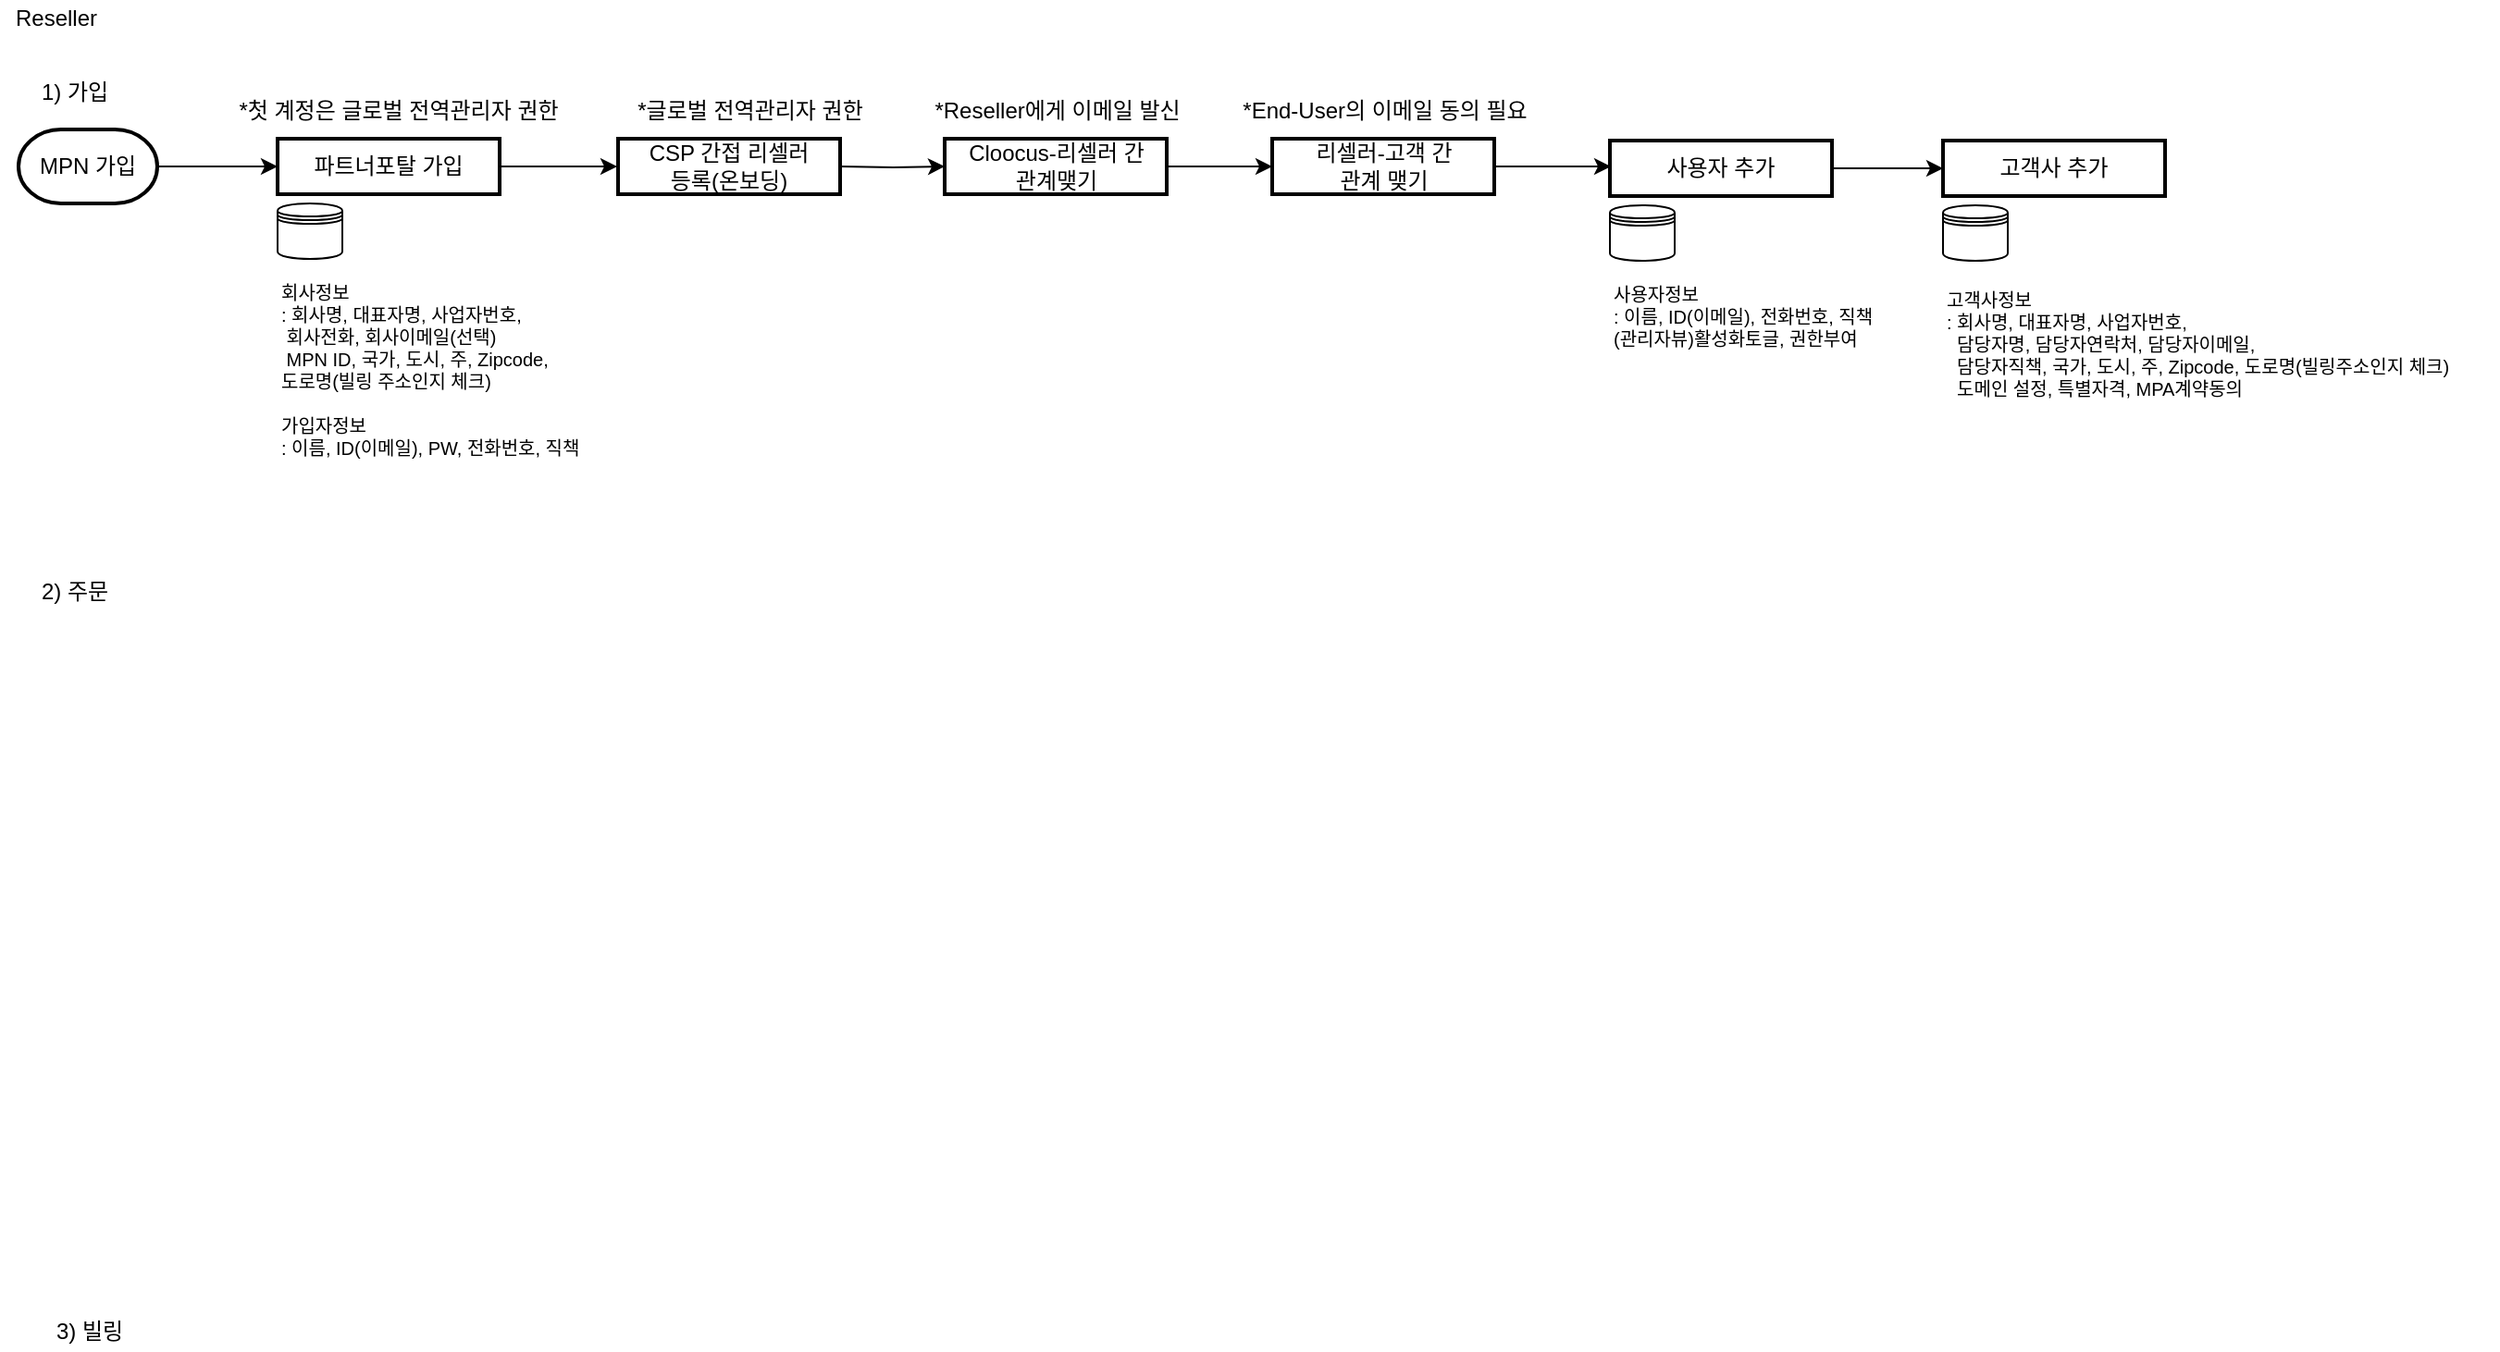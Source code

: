 <mxfile version="15.9.1" type="github">
  <diagram id="EBI2LygRZCxqeJW2eF5e" name="Page-1">
    <mxGraphModel dx="1422" dy="794" grid="1" gridSize="10" guides="1" tooltips="1" connect="1" arrows="1" fold="1" page="1" pageScale="1" pageWidth="827" pageHeight="1169" math="0" shadow="0">
      <root>
        <mxCell id="0" />
        <mxCell id="1" parent="0" />
        <mxCell id="jZ0jSoJBSHUuLXD9sUMY-5" value="Reseller" style="text;html=1;resizable=0;autosize=1;align=center;verticalAlign=middle;points=[];fillColor=none;strokeColor=none;rounded=0;" parent="1" vertex="1">
          <mxGeometry x="20" y="20" width="60" height="20" as="geometry" />
        </mxCell>
        <mxCell id="jZ0jSoJBSHUuLXD9sUMY-8" value="2) 주문" style="text;html=1;resizable=0;autosize=1;align=center;verticalAlign=middle;points=[];fillColor=none;strokeColor=none;rounded=0;" parent="1" vertex="1">
          <mxGeometry x="35" y="330" width="50" height="20" as="geometry" />
        </mxCell>
        <mxCell id="jZ0jSoJBSHUuLXD9sUMY-17" value="1) 가입" style="text;html=1;resizable=0;autosize=1;align=center;verticalAlign=middle;points=[];fillColor=none;strokeColor=none;rounded=0;" parent="1" vertex="1">
          <mxGeometry x="35" y="60" width="50" height="20" as="geometry" />
        </mxCell>
        <mxCell id="jZ0jSoJBSHUuLXD9sUMY-18" value="3) 빌링" style="text;html=1;resizable=0;autosize=1;align=center;verticalAlign=middle;points=[];fillColor=none;strokeColor=none;rounded=0;" parent="1" vertex="1">
          <mxGeometry x="42.5" y="730" width="50" height="20" as="geometry" />
        </mxCell>
        <mxCell id="jZ0jSoJBSHUuLXD9sUMY-29" style="edgeStyle=orthogonalEdgeStyle;rounded=0;orthogonalLoop=1;jettySize=auto;html=1;entryX=0;entryY=0.5;entryDx=0;entryDy=0;" parent="1" source="jZ0jSoJBSHUuLXD9sUMY-20" target="jZ0jSoJBSHUuLXD9sUMY-21" edge="1">
          <mxGeometry relative="1" as="geometry" />
        </mxCell>
        <mxCell id="jZ0jSoJBSHUuLXD9sUMY-20" value="MPN 가입" style="strokeWidth=2;html=1;shape=mxgraph.flowchart.terminator;whiteSpace=wrap;" parent="1" vertex="1">
          <mxGeometry x="30" y="90" width="75" height="40" as="geometry" />
        </mxCell>
        <mxCell id="jZ0jSoJBSHUuLXD9sUMY-31" style="edgeStyle=orthogonalEdgeStyle;rounded=0;orthogonalLoop=1;jettySize=auto;html=1;entryX=0;entryY=0.5;entryDx=0;entryDy=0;" parent="1" source="jZ0jSoJBSHUuLXD9sUMY-21" edge="1">
          <mxGeometry relative="1" as="geometry">
            <mxPoint x="353.5" y="110" as="targetPoint" />
          </mxGeometry>
        </mxCell>
        <mxCell id="jZ0jSoJBSHUuLXD9sUMY-21" value="파트너포탈 가입" style="whiteSpace=wrap;html=1;strokeWidth=2;" parent="1" vertex="1">
          <mxGeometry x="170" y="95" width="120" height="30" as="geometry" />
        </mxCell>
        <mxCell id="jZ0jSoJBSHUuLXD9sUMY-22" value="*첫 계정은 글로벌 전역관리자 권한" style="text;html=1;resizable=0;autosize=1;align=center;verticalAlign=middle;points=[];fillColor=none;strokeColor=none;rounded=0;" parent="1" vertex="1">
          <mxGeometry x="135" y="70" width="200" height="20" as="geometry" />
        </mxCell>
        <mxCell id="jZ0jSoJBSHUuLXD9sUMY-32" style="edgeStyle=orthogonalEdgeStyle;rounded=0;orthogonalLoop=1;jettySize=auto;html=1;entryX=0;entryY=0.5;entryDx=0;entryDy=0;" parent="1" target="jZ0jSoJBSHUuLXD9sUMY-25" edge="1">
          <mxGeometry relative="1" as="geometry">
            <mxPoint x="474" y="110" as="sourcePoint" />
          </mxGeometry>
        </mxCell>
        <mxCell id="jZ0jSoJBSHUuLXD9sUMY-33" style="edgeStyle=orthogonalEdgeStyle;rounded=0;orthogonalLoop=1;jettySize=auto;html=1;entryX=0;entryY=0.5;entryDx=0;entryDy=0;" parent="1" source="jZ0jSoJBSHUuLXD9sUMY-25" target="jZ0jSoJBSHUuLXD9sUMY-26" edge="1">
          <mxGeometry relative="1" as="geometry" />
        </mxCell>
        <mxCell id="jZ0jSoJBSHUuLXD9sUMY-25" value="Cloocus-리셀러 간&lt;br&gt;관계맺기" style="whiteSpace=wrap;html=1;strokeWidth=2;" parent="1" vertex="1">
          <mxGeometry x="530.5" y="95" width="120" height="30" as="geometry" />
        </mxCell>
        <mxCell id="jZ0jSoJBSHUuLXD9sUMY-34" style="edgeStyle=orthogonalEdgeStyle;rounded=0;orthogonalLoop=1;jettySize=auto;html=1;entryX=0;entryY=0.5;entryDx=0;entryDy=0;" parent="1" source="jZ0jSoJBSHUuLXD9sUMY-26" edge="1">
          <mxGeometry relative="1" as="geometry">
            <mxPoint x="890.5" y="110" as="targetPoint" />
          </mxGeometry>
        </mxCell>
        <mxCell id="jZ0jSoJBSHUuLXD9sUMY-26" value="리셀러-고객 간&lt;br&gt;관계 맺기" style="whiteSpace=wrap;html=1;strokeWidth=2;" parent="1" vertex="1">
          <mxGeometry x="707.5" y="95" width="120" height="30" as="geometry" />
        </mxCell>
        <mxCell id="jZ0jSoJBSHUuLXD9sUMY-27" value="CSP 간접 리셀러&lt;br&gt;등록(온보딩)" style="whiteSpace=wrap;html=1;strokeWidth=2;" parent="1" vertex="1">
          <mxGeometry x="354" y="95" width="120" height="30" as="geometry" />
        </mxCell>
        <mxCell id="jZ0jSoJBSHUuLXD9sUMY-39" style="edgeStyle=orthogonalEdgeStyle;rounded=0;orthogonalLoop=1;jettySize=auto;html=1;entryX=0;entryY=0.5;entryDx=0;entryDy=0;" parent="1" source="jZ0jSoJBSHUuLXD9sUMY-35" target="jZ0jSoJBSHUuLXD9sUMY-36" edge="1">
          <mxGeometry relative="1" as="geometry" />
        </mxCell>
        <mxCell id="jZ0jSoJBSHUuLXD9sUMY-35" value="사용자 추가" style="whiteSpace=wrap;html=1;strokeWidth=2;" parent="1" vertex="1">
          <mxGeometry x="890" y="96" width="120" height="30" as="geometry" />
        </mxCell>
        <mxCell id="jZ0jSoJBSHUuLXD9sUMY-36" value="고객사 추가" style="whiteSpace=wrap;html=1;strokeWidth=2;" parent="1" vertex="1">
          <mxGeometry x="1070" y="96" width="120" height="30" as="geometry" />
        </mxCell>
        <mxCell id="jZ0jSoJBSHUuLXD9sUMY-41" value="*End-User의 이메일 동의 필요" style="text;html=1;resizable=0;autosize=1;align=center;verticalAlign=middle;points=[];fillColor=none;strokeColor=none;rounded=0;" parent="1" vertex="1">
          <mxGeometry x="677.5" y="70" width="180" height="20" as="geometry" />
        </mxCell>
        <mxCell id="Zp6rRj_maZluac3LyFAB-7" value="회사정보&lt;br&gt;: 회사명, 대표자명, 사업자번호, &lt;br&gt;&amp;nbsp;회사전화, 회사이메일(선택)&lt;br style=&quot;font-size: 10px&quot;&gt;&amp;nbsp;MPN ID, 국가, 도시, 주, Zipcode, &lt;br&gt;도로명(빌링 주소인지 체크)&lt;br style=&quot;font-size: 10px&quot;&gt;&lt;div style=&quot;font-size: 10px&quot;&gt;&lt;span style=&quot;font-size: 10px&quot;&gt;&lt;br&gt;&lt;/span&gt;&lt;/div&gt;&lt;div style=&quot;font-size: 10px&quot;&gt;&lt;span style=&quot;font-size: 10px&quot;&gt;가입자정보&lt;/span&gt;&lt;/div&gt;&lt;div style=&quot;font-size: 10px&quot;&gt;&lt;span style=&quot;font-size: 10px&quot;&gt;: 이름, ID(이메일), PW, 전화번호, 직책&lt;/span&gt;&lt;/div&gt;" style="text;html=1;resizable=0;autosize=1;align=left;verticalAlign=middle;points=[];fillColor=none;strokeColor=none;rounded=0;fontSize=10;" vertex="1" parent="1">
          <mxGeometry x="170" y="170" width="190" height="100" as="geometry" />
        </mxCell>
        <mxCell id="Zp6rRj_maZluac3LyFAB-8" value="" style="shape=datastore;whiteSpace=wrap;html=1;" vertex="1" parent="1">
          <mxGeometry x="170" y="130" width="35" height="30" as="geometry" />
        </mxCell>
        <mxCell id="Zp6rRj_maZluac3LyFAB-9" value="" style="shape=datastore;whiteSpace=wrap;html=1;" vertex="1" parent="1">
          <mxGeometry x="890" y="131" width="35" height="30" as="geometry" />
        </mxCell>
        <mxCell id="Zp6rRj_maZluac3LyFAB-10" value="&lt;span&gt;사용자정보&lt;/span&gt;&lt;br&gt;&lt;div style=&quot;font-size: 10px&quot;&gt;&lt;span style=&quot;font-size: 10px&quot;&gt;: 이름, ID(이메일), 전화번호, 직책&lt;/span&gt;&lt;/div&gt;&lt;div style=&quot;font-size: 10px&quot;&gt;&lt;span&gt;(관리자뷰)활성화토글, 권한부여&amp;nbsp;&lt;/span&gt;&lt;/div&gt;" style="text;html=1;resizable=0;autosize=1;align=left;verticalAlign=middle;points=[];fillColor=none;strokeColor=none;rounded=0;fontSize=10;" vertex="1" parent="1">
          <mxGeometry x="890" y="171" width="160" height="40" as="geometry" />
        </mxCell>
        <mxCell id="Zp6rRj_maZluac3LyFAB-11" value="" style="shape=datastore;whiteSpace=wrap;html=1;" vertex="1" parent="1">
          <mxGeometry x="1070" y="131" width="35" height="30" as="geometry" />
        </mxCell>
        <mxCell id="Zp6rRj_maZluac3LyFAB-12" value="&lt;span&gt;고객사정보&lt;/span&gt;&lt;br&gt;&lt;div style=&quot;font-size: 10px&quot;&gt;&lt;span style=&quot;font-size: 10px&quot;&gt;: 회사명, 대표자명, 사업자번호,&lt;br&gt;&lt;/span&gt;&lt;/div&gt;&lt;div style=&quot;font-size: 10px&quot;&gt;&lt;span style=&quot;font-size: 10px&quot;&gt;&amp;nbsp; 담당자명, 담당자연락처, 담당자이메일,&lt;/span&gt;&lt;/div&gt;&lt;div style=&quot;font-size: 10px&quot;&gt;&lt;span style=&quot;font-size: 10px&quot;&gt;&amp;nbsp; 담당자직책,&amp;nbsp;&lt;/span&gt;&lt;span&gt;국가, 도시, 주, Zipcode, 도로명(빌링주소인지 체크)&lt;/span&gt;&lt;/div&gt;&lt;div style=&quot;font-size: 10px&quot;&gt;&lt;span style=&quot;font-size: 10px&quot;&gt;&amp;nbsp; 도메인 설정, 특별자격, MPA계약동의&lt;/span&gt;&lt;/div&gt;" style="text;html=1;resizable=0;autosize=1;align=left;verticalAlign=middle;points=[];fillColor=none;strokeColor=none;rounded=0;fontSize=10;" vertex="1" parent="1">
          <mxGeometry x="1070" y="171" width="300" height="70" as="geometry" />
        </mxCell>
        <mxCell id="Zp6rRj_maZluac3LyFAB-14" value="*Reseller에게 이메일 발신" style="text;html=1;resizable=0;autosize=1;align=center;verticalAlign=middle;points=[];fillColor=none;strokeColor=none;rounded=0;" vertex="1" parent="1">
          <mxGeometry x="515.5" y="70" width="150" height="20" as="geometry" />
        </mxCell>
        <mxCell id="Zp6rRj_maZluac3LyFAB-15" value="*글로벌 전역관리자 권한" style="text;html=1;resizable=0;autosize=1;align=center;verticalAlign=middle;points=[];fillColor=none;strokeColor=none;rounded=0;" vertex="1" parent="1">
          <mxGeometry x="350" y="70" width="150" height="20" as="geometry" />
        </mxCell>
      </root>
    </mxGraphModel>
  </diagram>
</mxfile>
